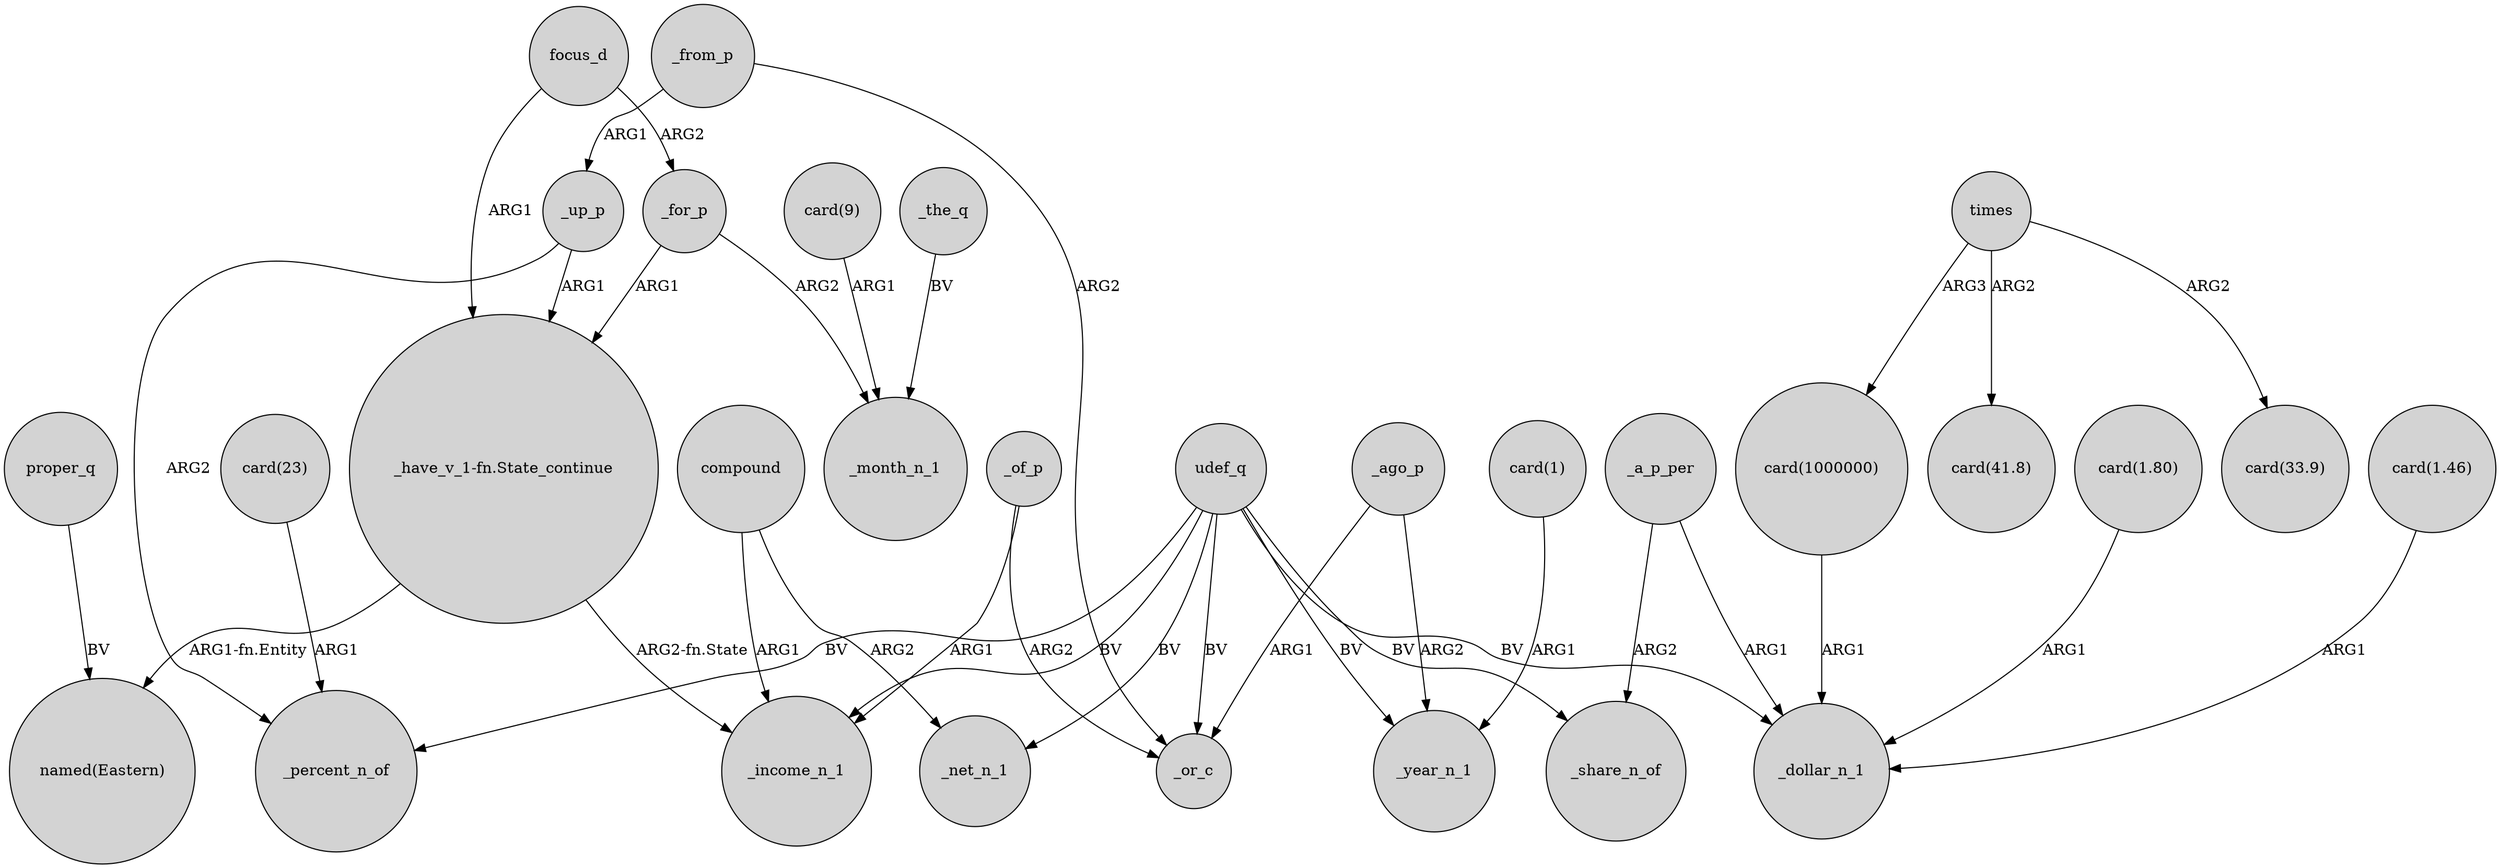 digraph {
	node [shape=circle style=filled]
	_up_p -> _percent_n_of [label=ARG2]
	proper_q -> "named(Eastern)" [label=BV]
	compound -> _net_n_1 [label=ARG2]
	"card(1.80)" -> _dollar_n_1 [label=ARG1]
	"card(1)" -> _year_n_1 [label=ARG1]
	_the_q -> _month_n_1 [label=BV]
	udef_q -> _income_n_1 [label=BV]
	times -> "card(1000000)" [label=ARG3]
	_up_p -> "_have_v_1-fn.State_continue" [label=ARG1]
	_of_p -> _income_n_1 [label=ARG1]
	"card(23)" -> _percent_n_of [label=ARG1]
	"_have_v_1-fn.State_continue" -> "named(Eastern)" [label="ARG1-fn.Entity"]
	udef_q -> _or_c [label=BV]
	"card(1.46)" -> _dollar_n_1 [label=ARG1]
	compound -> _income_n_1 [label=ARG1]
	_a_p_per -> _share_n_of [label=ARG2]
	udef_q -> _percent_n_of [label=BV]
	udef_q -> _share_n_of [label=BV]
	udef_q -> _net_n_1 [label=BV]
	udef_q -> _dollar_n_1 [label=BV]
	times -> "card(33.9)" [label=ARG2]
	"card(1000000)" -> _dollar_n_1 [label=ARG1]
	_from_p -> _or_c [label=ARG2]
	_a_p_per -> _dollar_n_1 [label=ARG1]
	"_have_v_1-fn.State_continue" -> _income_n_1 [label="ARG2-fn.State"]
	_ago_p -> _year_n_1 [label=ARG2]
	_for_p -> "_have_v_1-fn.State_continue" [label=ARG1]
	udef_q -> _year_n_1 [label=BV]
	_of_p -> _or_c [label=ARG2]
	_from_p -> _up_p [label=ARG1]
	focus_d -> _for_p [label=ARG2]
	_ago_p -> _or_c [label=ARG1]
	"card(9)" -> _month_n_1 [label=ARG1]
	times -> "card(41.8)" [label=ARG2]
	_for_p -> _month_n_1 [label=ARG2]
	focus_d -> "_have_v_1-fn.State_continue" [label=ARG1]
}

